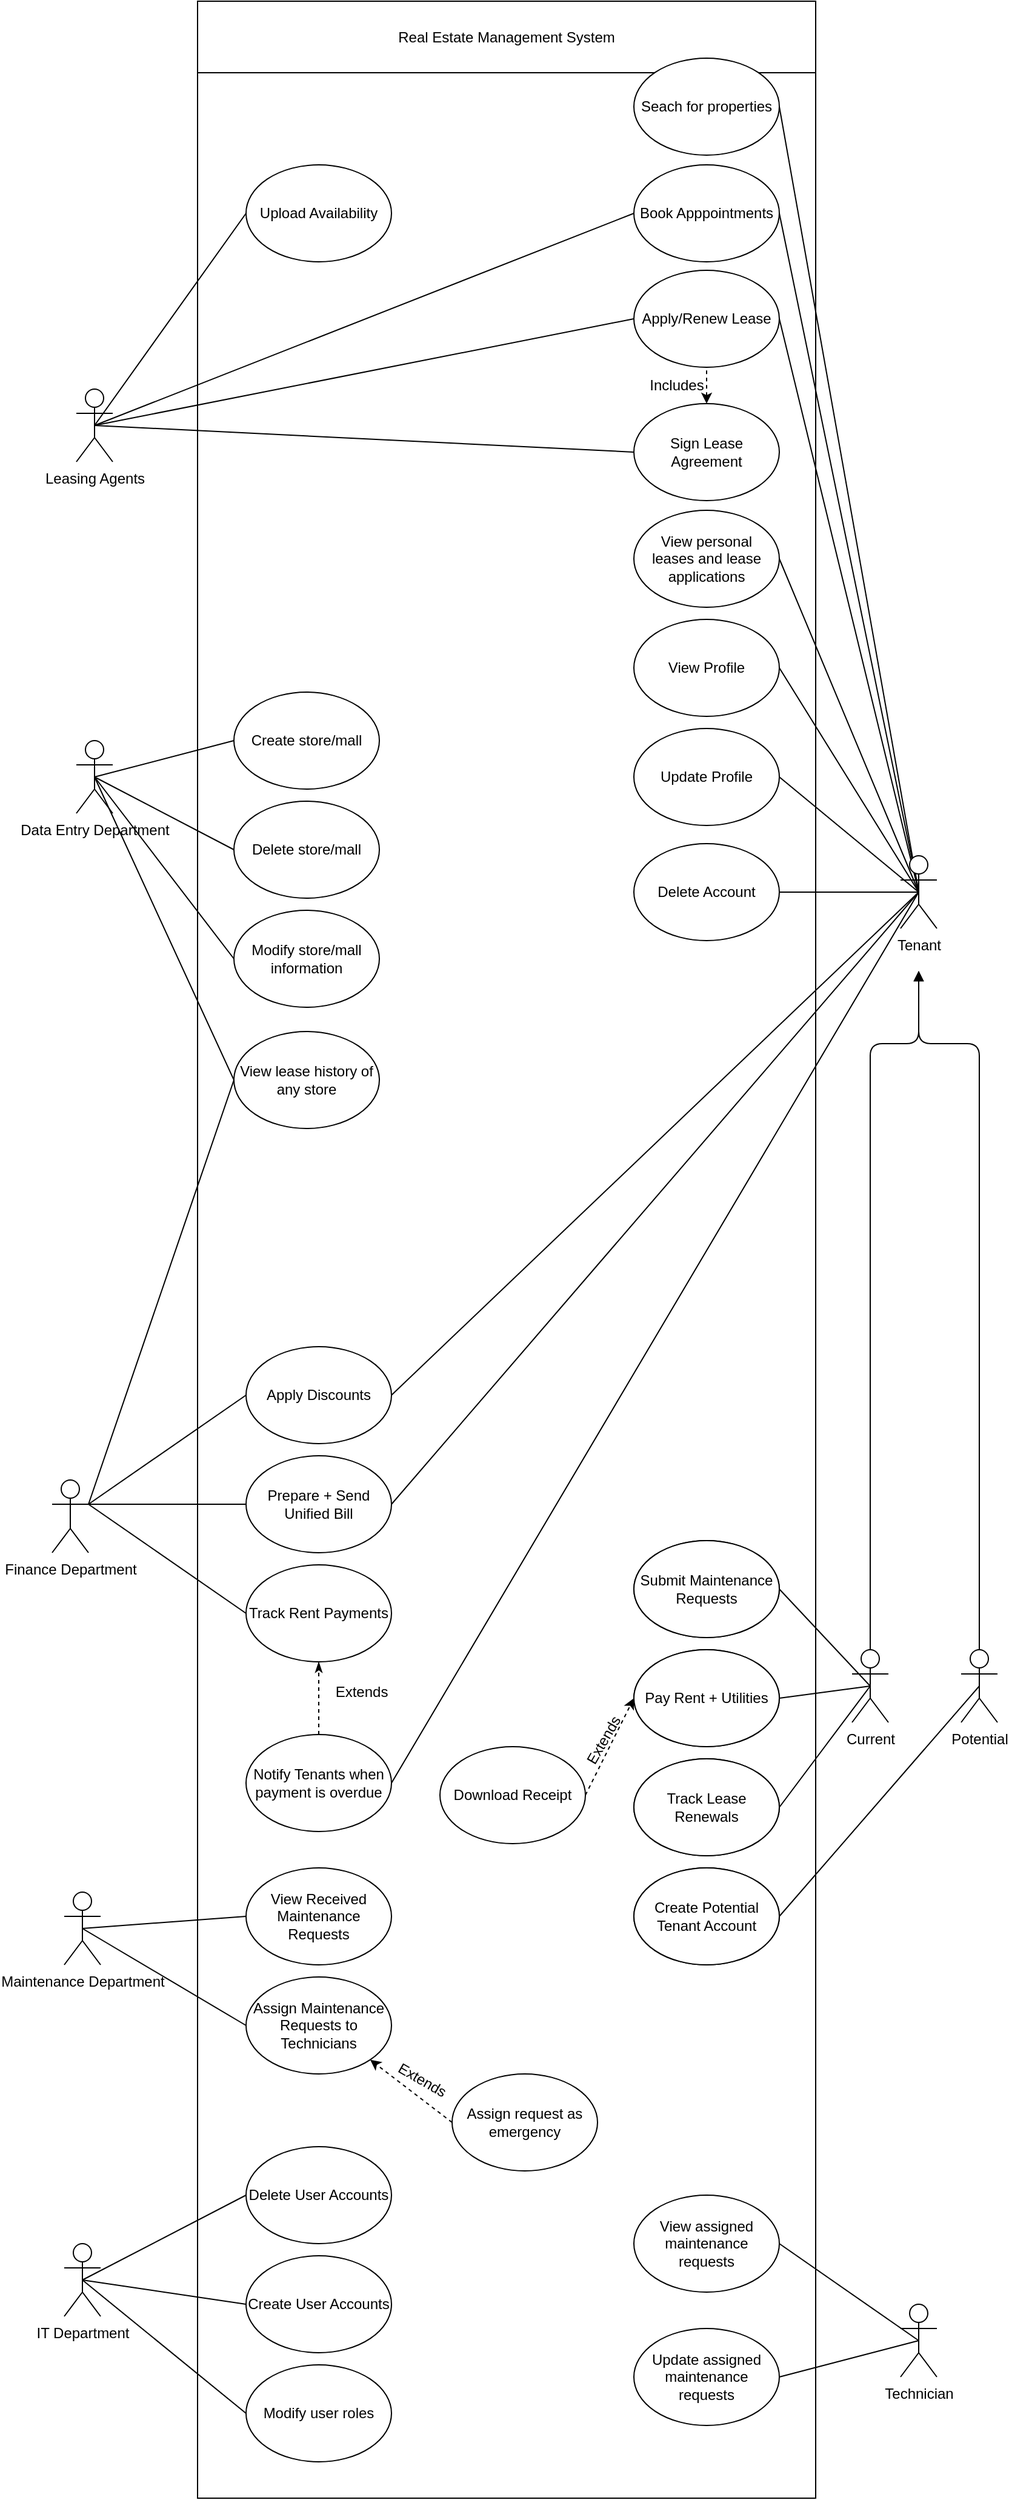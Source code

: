 <mxfile>
    <diagram id="iU_qVrXXkaznHP3W0Nsb" name="Page-1">
        <mxGraphModel dx="3669" dy="1357" grid="1" gridSize="10" guides="1" tooltips="1" connect="1" arrows="1" fold="1" page="1" pageScale="1" pageWidth="850" pageHeight="1100" math="0" shadow="0">
            <root>
                <mxCell id="0"/>
                <mxCell id="1" parent="0"/>
                <mxCell id="10" value="" style="shape=table;startSize=0;container=1;collapsible=0;childLayout=tableLayout;" parent="1" vertex="1">
                    <mxGeometry x="170" y="10" width="510" height="2060" as="geometry"/>
                </mxCell>
                <mxCell id="11" value="" style="shape=tableRow;horizontal=0;startSize=0;swimlaneHead=0;swimlaneBody=0;top=0;left=0;bottom=0;right=0;collapsible=0;dropTarget=0;fillColor=none;points=[[0,0.5],[1,0.5]];portConstraint=eastwest;" parent="10" vertex="1">
                    <mxGeometry width="510" height="59" as="geometry"/>
                </mxCell>
                <mxCell id="12" value="Real Estate Management System" style="shape=partialRectangle;html=1;whiteSpace=wrap;connectable=0;overflow=hidden;fillColor=none;top=0;left=0;bottom=0;right=0;pointerEvents=1;" parent="11" vertex="1">
                    <mxGeometry width="510" height="59" as="geometry">
                        <mxRectangle width="510" height="59" as="alternateBounds"/>
                    </mxGeometry>
                </mxCell>
                <mxCell id="13" value="" style="shape=tableRow;horizontal=0;startSize=0;swimlaneHead=0;swimlaneBody=0;top=0;left=0;bottom=0;right=0;collapsible=0;dropTarget=0;fillColor=none;points=[[0,0.5],[1,0.5]];portConstraint=eastwest;" parent="10" vertex="1">
                    <mxGeometry y="59" width="510" height="2001" as="geometry"/>
                </mxCell>
                <mxCell id="14" value="" style="shape=partialRectangle;html=1;whiteSpace=wrap;connectable=0;overflow=hidden;fillColor=none;top=0;left=0;bottom=0;right=0;pointerEvents=1;" parent="13" vertex="1">
                    <mxGeometry width="510" height="2001" as="geometry">
                        <mxRectangle width="510" height="2001" as="alternateBounds"/>
                    </mxGeometry>
                </mxCell>
                <mxCell id="18" value="Prepare + Send Unified Bill" style="ellipse;whiteSpace=wrap;html=1;" parent="1" vertex="1">
                    <mxGeometry x="210" y="1210" width="120" height="80" as="geometry"/>
                </mxCell>
                <mxCell id="19" value="Pay Rent + Utilities" style="ellipse;whiteSpace=wrap;html=1;" parent="1" vertex="1">
                    <mxGeometry x="530" y="1370" width="120" height="80" as="geometry"/>
                </mxCell>
                <mxCell id="20" value="Apply Discounts" style="ellipse;whiteSpace=wrap;html=1;" parent="1" vertex="1">
                    <mxGeometry x="210" y="1120" width="120" height="80" as="geometry"/>
                </mxCell>
                <mxCell id="50" style="edgeStyle=none;html=1;exitX=0.5;exitY=0;exitDx=0;exitDy=0;entryX=0.5;entryY=1;entryDx=0;entryDy=0;endArrow=classicThin;endFill=1;dashed=1;" parent="1" source="21" target="23" edge="1">
                    <mxGeometry relative="1" as="geometry"/>
                </mxCell>
                <mxCell id="21" value="Notify Tenants when payment is overdue" style="ellipse;whiteSpace=wrap;html=1;" parent="1" vertex="1">
                    <mxGeometry x="210" y="1440" width="120" height="80" as="geometry"/>
                </mxCell>
                <mxCell id="22" value="Submit Maintenance Requests" style="ellipse;whiteSpace=wrap;html=1;" parent="1" vertex="1">
                    <mxGeometry x="530" y="1280" width="120" height="80" as="geometry"/>
                </mxCell>
                <mxCell id="23" value="Track Rent Payments" style="ellipse;whiteSpace=wrap;html=1;" parent="1" vertex="1">
                    <mxGeometry x="210" y="1300" width="120" height="80" as="geometry"/>
                </mxCell>
                <mxCell id="24" value="Track Lease Renewals" style="ellipse;whiteSpace=wrap;html=1;" parent="1" vertex="1">
                    <mxGeometry x="530" y="1460" width="120" height="80" as="geometry"/>
                </mxCell>
                <mxCell id="89" style="edgeStyle=none;html=1;exitX=0.5;exitY=0;exitDx=0;exitDy=0;entryX=0.5;entryY=1;entryDx=0;entryDy=0;endArrow=none;endFill=0;dashed=1;startArrow=classic;startFill=1;" parent="1" source="25" target="26" edge="1">
                    <mxGeometry relative="1" as="geometry"/>
                </mxCell>
                <mxCell id="25" value="Sign Lease Agreement" style="ellipse;whiteSpace=wrap;html=1;" parent="1" vertex="1">
                    <mxGeometry x="530" y="342" width="120" height="80" as="geometry"/>
                </mxCell>
                <mxCell id="26" value="Apply/Renew Lease" style="ellipse;whiteSpace=wrap;html=1;" parent="1" vertex="1">
                    <mxGeometry x="530" y="232" width="120" height="80" as="geometry"/>
                </mxCell>
                <mxCell id="27" value="Book Apppointments" style="ellipse;whiteSpace=wrap;html=1;" parent="1" vertex="1">
                    <mxGeometry x="530" y="145" width="120" height="80" as="geometry"/>
                </mxCell>
                <mxCell id="28" value="Seach for properties" style="ellipse;whiteSpace=wrap;html=1;" parent="1" vertex="1">
                    <mxGeometry x="530" y="57" width="120" height="80" as="geometry"/>
                </mxCell>
                <mxCell id="29" value="Create store/mall" style="ellipse;whiteSpace=wrap;html=1;" parent="1" vertex="1">
                    <mxGeometry x="200" y="580" width="120" height="80" as="geometry"/>
                </mxCell>
                <mxCell id="48" style="edgeStyle=none;html=1;exitX=0.5;exitY=0.5;exitDx=0;exitDy=0;exitPerimeter=0;entryX=0;entryY=0.5;entryDx=0;entryDy=0;endArrow=none;endFill=0;" parent="1" source="31" target="38" edge="1">
                    <mxGeometry relative="1" as="geometry"/>
                </mxCell>
                <mxCell id="49" style="edgeStyle=none;html=1;exitX=0.5;exitY=0.5;exitDx=0;exitDy=0;exitPerimeter=0;entryX=0;entryY=0.5;entryDx=0;entryDy=0;endArrow=none;endFill=0;" parent="1" source="31" target="39" edge="1">
                    <mxGeometry relative="1" as="geometry"/>
                </mxCell>
                <mxCell id="31" value="Maintenance Department" style="shape=umlActor;verticalLabelPosition=bottom;verticalAlign=top;html=1;outlineConnect=0;" parent="1" vertex="1">
                    <mxGeometry x="60" y="1570" width="30" height="60" as="geometry"/>
                </mxCell>
                <mxCell id="43" style="edgeStyle=none;html=1;exitX=1;exitY=0.333;exitDx=0;exitDy=0;exitPerimeter=0;entryX=0;entryY=0.5;entryDx=0;entryDy=0;endArrow=none;endFill=0;" parent="1" source="32" target="20" edge="1">
                    <mxGeometry relative="1" as="geometry"/>
                </mxCell>
                <mxCell id="44" style="edgeStyle=none;html=1;exitX=1;exitY=0.333;exitDx=0;exitDy=0;exitPerimeter=0;entryX=0;entryY=0.5;entryDx=0;entryDy=0;endArrow=none;endFill=0;" parent="1" source="32" target="23" edge="1">
                    <mxGeometry relative="1" as="geometry"/>
                </mxCell>
                <mxCell id="45" style="edgeStyle=none;html=1;exitX=1;exitY=0.333;exitDx=0;exitDy=0;exitPerimeter=0;entryX=0;entryY=0.5;entryDx=0;entryDy=0;endArrow=none;endFill=0;" parent="1" source="32" target="18" edge="1">
                    <mxGeometry relative="1" as="geometry"/>
                </mxCell>
                <mxCell id="146" style="edgeStyle=none;html=1;entryX=0;entryY=0.5;entryDx=0;entryDy=0;endArrow=none;endFill=0;exitX=1;exitY=0.333;exitDx=0;exitDy=0;exitPerimeter=0;" edge="1" parent="1" source="32" target="144">
                    <mxGeometry relative="1" as="geometry">
                        <mxPoint x="90" y="1250" as="sourcePoint"/>
                    </mxGeometry>
                </mxCell>
                <mxCell id="32" value="Finance Department" style="shape=umlActor;verticalLabelPosition=bottom;verticalAlign=top;html=1;outlineConnect=0;" parent="1" vertex="1">
                    <mxGeometry x="50" y="1230" width="30" height="60" as="geometry"/>
                </mxCell>
                <mxCell id="41" style="edgeStyle=none;html=1;exitX=0.5;exitY=0.5;exitDx=0;exitDy=0;exitPerimeter=0;entryX=0;entryY=0.5;entryDx=0;entryDy=0;endArrow=none;endFill=0;" parent="1" source="33" target="29" edge="1">
                    <mxGeometry relative="1" as="geometry"/>
                </mxCell>
                <mxCell id="116" style="edgeStyle=none;html=1;exitX=0.5;exitY=0.5;exitDx=0;exitDy=0;exitPerimeter=0;entryX=0;entryY=0.5;entryDx=0;entryDy=0;endArrow=none;endFill=0;" edge="1" parent="1" source="33" target="114">
                    <mxGeometry relative="1" as="geometry"/>
                </mxCell>
                <mxCell id="117" style="edgeStyle=none;html=1;exitX=0.5;exitY=0.5;exitDx=0;exitDy=0;exitPerimeter=0;entryX=0;entryY=0.5;entryDx=0;entryDy=0;endArrow=none;endFill=0;" edge="1" parent="1" source="33" target="115">
                    <mxGeometry relative="1" as="geometry"/>
                </mxCell>
                <mxCell id="145" style="edgeStyle=none;html=1;exitX=0.5;exitY=0.5;exitDx=0;exitDy=0;exitPerimeter=0;entryX=0;entryY=0.5;entryDx=0;entryDy=0;endArrow=none;endFill=0;" edge="1" parent="1" source="33" target="144">
                    <mxGeometry relative="1" as="geometry"/>
                </mxCell>
                <mxCell id="33" value="Data Entry Department" style="shape=umlActor;verticalLabelPosition=bottom;verticalAlign=top;html=1;outlineConnect=0;" parent="1" vertex="1">
                    <mxGeometry x="70" y="620" width="30" height="60" as="geometry"/>
                </mxCell>
                <mxCell id="56" style="edgeStyle=none;html=1;exitX=0.5;exitY=0.5;exitDx=0;exitDy=0;exitPerimeter=0;entryX=1;entryY=0.5;entryDx=0;entryDy=0;endArrow=none;endFill=0;" parent="1" source="34" target="28" edge="1">
                    <mxGeometry relative="1" as="geometry"/>
                </mxCell>
                <mxCell id="57" style="edgeStyle=none;html=1;exitX=0.5;exitY=0.5;exitDx=0;exitDy=0;exitPerimeter=0;entryX=1;entryY=0.5;entryDx=0;entryDy=0;endArrow=none;endFill=0;" parent="1" source="34" target="27" edge="1">
                    <mxGeometry relative="1" as="geometry"/>
                </mxCell>
                <mxCell id="58" style="edgeStyle=none;html=1;exitX=0.5;exitY=0.5;exitDx=0;exitDy=0;exitPerimeter=0;entryX=1;entryY=0.5;entryDx=0;entryDy=0;endArrow=none;endFill=0;" parent="1" source="34" target="26" edge="1">
                    <mxGeometry relative="1" as="geometry"/>
                </mxCell>
                <mxCell id="74" style="edgeStyle=none;html=1;exitX=0.5;exitY=0.5;exitDx=0;exitDy=0;exitPerimeter=0;endArrow=none;endFill=0;entryX=1;entryY=0.5;entryDx=0;entryDy=0;" parent="1" source="34" edge="1" target="21">
                    <mxGeometry relative="1" as="geometry">
                        <mxPoint x="310" y="720" as="targetPoint"/>
                    </mxGeometry>
                </mxCell>
                <mxCell id="76" style="edgeStyle=none;html=1;exitX=0.5;exitY=0.5;exitDx=0;exitDy=0;exitPerimeter=0;entryX=1;entryY=0.5;entryDx=0;entryDy=0;endArrow=none;endFill=0;" parent="1" source="34" target="18" edge="1">
                    <mxGeometry relative="1" as="geometry"/>
                </mxCell>
                <mxCell id="82" style="edgeStyle=none;html=1;exitX=0.5;exitY=0.5;exitDx=0;exitDy=0;exitPerimeter=0;entryX=1;entryY=0.5;entryDx=0;entryDy=0;endArrow=none;endFill=0;" parent="1" source="34" target="81" edge="1">
                    <mxGeometry relative="1" as="geometry"/>
                </mxCell>
                <mxCell id="87" style="edgeStyle=none;html=1;exitX=0.5;exitY=0.5;exitDx=0;exitDy=0;exitPerimeter=0;entryX=1;entryY=0.5;entryDx=0;entryDy=0;endArrow=none;endFill=0;" parent="1" source="34" target="20" edge="1">
                    <mxGeometry relative="1" as="geometry"/>
                </mxCell>
                <mxCell id="112" style="edgeStyle=none;html=1;exitX=0.5;exitY=0.5;exitDx=0;exitDy=0;exitPerimeter=0;entryX=1;entryY=0.5;entryDx=0;entryDy=0;endArrow=none;endFill=0;" edge="1" parent="1" source="34" target="109">
                    <mxGeometry relative="1" as="geometry"/>
                </mxCell>
                <mxCell id="142" style="edgeStyle=none;html=1;exitX=0.5;exitY=0.5;exitDx=0;exitDy=0;exitPerimeter=0;entryX=1;entryY=0.5;entryDx=0;entryDy=0;endArrow=none;endFill=0;" edge="1" parent="1" source="34" target="130">
                    <mxGeometry relative="1" as="geometry"/>
                </mxCell>
                <mxCell id="143" style="edgeStyle=none;html=1;exitX=0.5;exitY=0.5;exitDx=0;exitDy=0;exitPerimeter=0;entryX=1;entryY=0.5;entryDx=0;entryDy=0;endArrow=none;endFill=0;" edge="1" parent="1" source="34" target="141">
                    <mxGeometry relative="1" as="geometry"/>
                </mxCell>
                <mxCell id="34" value="Tenant" style="shape=umlActor;verticalLabelPosition=bottom;verticalAlign=top;html=1;outlineConnect=0;" parent="1" vertex="1">
                    <mxGeometry x="750" y="715" width="30" height="60" as="geometry"/>
                </mxCell>
                <mxCell id="47" style="edgeStyle=none;html=1;exitX=0.5;exitY=0.5;exitDx=0;exitDy=0;exitPerimeter=0;entryX=0;entryY=0.5;entryDx=0;entryDy=0;endArrow=none;endFill=0;" parent="1" source="37" target="46" edge="1">
                    <mxGeometry relative="1" as="geometry"/>
                </mxCell>
                <mxCell id="52" style="edgeStyle=none;html=1;exitX=0.5;exitY=0.5;exitDx=0;exitDy=0;exitPerimeter=0;entryX=0;entryY=0.5;entryDx=0;entryDy=0;endArrow=none;endFill=0;" parent="1" source="37" target="27" edge="1">
                    <mxGeometry relative="1" as="geometry"/>
                </mxCell>
                <mxCell id="53" style="edgeStyle=none;html=1;exitX=0.5;exitY=0.5;exitDx=0;exitDy=0;exitPerimeter=0;entryX=0;entryY=0.5;entryDx=0;entryDy=0;endArrow=none;endFill=0;" parent="1" source="37" target="26" edge="1">
                    <mxGeometry relative="1" as="geometry"/>
                </mxCell>
                <mxCell id="54" style="edgeStyle=none;html=1;exitX=0.5;exitY=0.5;exitDx=0;exitDy=0;exitPerimeter=0;entryX=0;entryY=0.5;entryDx=0;entryDy=0;endArrow=none;endFill=0;" parent="1" source="37" target="25" edge="1">
                    <mxGeometry relative="1" as="geometry"/>
                </mxCell>
                <mxCell id="37" value="Leasing Agents" style="shape=umlActor;verticalLabelPosition=bottom;verticalAlign=top;html=1;outlineConnect=0;" parent="1" vertex="1">
                    <mxGeometry x="70" y="330" width="30" height="60" as="geometry"/>
                </mxCell>
                <mxCell id="38" value="View Received Maintenance Requests" style="ellipse;whiteSpace=wrap;html=1;" parent="1" vertex="1">
                    <mxGeometry x="210" y="1550" width="120" height="80" as="geometry"/>
                </mxCell>
                <mxCell id="39" value="Assign Maintenance Requests to Technicians" style="ellipse;whiteSpace=wrap;html=1;" parent="1" vertex="1">
                    <mxGeometry x="210" y="1640" width="120" height="80" as="geometry"/>
                </mxCell>
                <mxCell id="46" value="Upload Availability" style="ellipse;whiteSpace=wrap;html=1;" parent="1" vertex="1">
                    <mxGeometry x="210" y="145" width="120" height="80" as="geometry"/>
                </mxCell>
                <mxCell id="51" value="Extends" style="text;html=1;align=center;verticalAlign=middle;resizable=0;points=[];autosize=1;strokeColor=none;fillColor=none;" parent="1" vertex="1">
                    <mxGeometry x="270" y="1390" width="70" height="30" as="geometry"/>
                </mxCell>
                <mxCell id="64" style="edgeStyle=orthogonalEdgeStyle;html=1;exitX=0.5;exitY=0;exitDx=0;exitDy=0;exitPerimeter=0;endArrow=block;endFill=1;" parent="1" source="60" edge="1">
                    <mxGeometry relative="1" as="geometry">
                        <mxPoint x="765" y="810" as="targetPoint"/>
                        <Array as="points">
                            <mxPoint x="725" y="870"/>
                            <mxPoint x="765" y="870"/>
                        </Array>
                    </mxGeometry>
                </mxCell>
                <mxCell id="67" style="html=1;exitX=0.5;exitY=0.5;exitDx=0;exitDy=0;exitPerimeter=0;entryX=1;entryY=0.5;entryDx=0;entryDy=0;endArrow=none;endFill=0;" parent="1" source="60" target="22" edge="1">
                    <mxGeometry relative="1" as="geometry"/>
                </mxCell>
                <mxCell id="68" style="edgeStyle=none;html=1;exitX=0.5;exitY=0.5;exitDx=0;exitDy=0;exitPerimeter=0;entryX=1;entryY=0.5;entryDx=0;entryDy=0;endArrow=none;endFill=0;" parent="1" source="60" target="19" edge="1">
                    <mxGeometry relative="1" as="geometry"/>
                </mxCell>
                <mxCell id="69" style="edgeStyle=none;html=1;exitX=0.5;exitY=0.5;exitDx=0;exitDy=0;exitPerimeter=0;entryX=1;entryY=0.5;entryDx=0;entryDy=0;endArrow=none;endFill=0;" parent="1" source="60" target="24" edge="1">
                    <mxGeometry relative="1" as="geometry"/>
                </mxCell>
                <mxCell id="60" value="Current&lt;br&gt;" style="shape=umlActor;verticalLabelPosition=bottom;verticalAlign=top;html=1;outlineConnect=0;" parent="1" vertex="1">
                    <mxGeometry x="710" y="1370" width="30" height="60" as="geometry"/>
                </mxCell>
                <mxCell id="66" style="edgeStyle=orthogonalEdgeStyle;html=1;exitX=0.5;exitY=0;exitDx=0;exitDy=0;exitPerimeter=0;endArrow=block;endFill=1;" parent="1" source="62" edge="1">
                    <mxGeometry relative="1" as="geometry">
                        <mxPoint x="765" y="810" as="targetPoint"/>
                        <Array as="points">
                            <mxPoint x="815" y="870"/>
                            <mxPoint x="765" y="870"/>
                        </Array>
                    </mxGeometry>
                </mxCell>
                <mxCell id="101" style="elbow=vertical;html=1;exitX=0.5;exitY=0.5;exitDx=0;exitDy=0;exitPerimeter=0;entryX=1;entryY=0.5;entryDx=0;entryDy=0;endArrow=none;endFill=0;" parent="1" source="62" target="100" edge="1">
                    <mxGeometry relative="1" as="geometry"/>
                </mxCell>
                <mxCell id="62" value="Potential" style="shape=umlActor;verticalLabelPosition=bottom;verticalAlign=top;html=1;outlineConnect=0;" parent="1" vertex="1">
                    <mxGeometry x="800" y="1370" width="30" height="60" as="geometry"/>
                </mxCell>
                <mxCell id="72" style="edgeStyle=none;html=1;entryX=1;entryY=0.5;entryDx=0;entryDy=0;endArrow=none;endFill=0;exitX=0.5;exitY=0.5;exitDx=0;exitDy=0;exitPerimeter=0;" parent="1" source="70" target="71" edge="1">
                    <mxGeometry relative="1" as="geometry">
                        <mxPoint x="745" y="1890" as="sourcePoint"/>
                    </mxGeometry>
                </mxCell>
                <mxCell id="70" value="Technician" style="shape=umlActor;verticalLabelPosition=bottom;verticalAlign=top;html=1;outlineConnect=0;direction=east;" parent="1" vertex="1">
                    <mxGeometry x="750" y="1910" width="30" height="60" as="geometry"/>
                </mxCell>
                <mxCell id="71" value="View assigned maintenance requests" style="ellipse;whiteSpace=wrap;html=1;" parent="1" vertex="1">
                    <mxGeometry x="530" y="1820" width="120" height="80" as="geometry"/>
                </mxCell>
                <mxCell id="81" value="View personal &lt;br&gt;leases and lease applications" style="ellipse;whiteSpace=wrap;html=1;" parent="1" vertex="1">
                    <mxGeometry x="530" y="430" width="120" height="80" as="geometry"/>
                </mxCell>
                <mxCell id="90" value="Includes" style="text;html=1;align=center;verticalAlign=middle;resizable=0;points=[];autosize=1;strokeColor=none;fillColor=none;" parent="1" vertex="1">
                    <mxGeometry x="530" y="312" width="70" height="30" as="geometry"/>
                </mxCell>
                <mxCell id="106" style="html=1;exitX=0.5;exitY=0.5;exitDx=0;exitDy=0;exitPerimeter=0;entryX=0;entryY=0.5;entryDx=0;entryDy=0;endArrow=none;endFill=0;" edge="1" parent="1" source="91" target="94">
                    <mxGeometry relative="1" as="geometry"/>
                </mxCell>
                <mxCell id="107" style="edgeStyle=none;html=1;exitX=0.5;exitY=0.5;exitDx=0;exitDy=0;exitPerimeter=0;entryX=0;entryY=0.5;entryDx=0;entryDy=0;endArrow=none;endFill=0;" edge="1" parent="1" source="91" target="95">
                    <mxGeometry relative="1" as="geometry"/>
                </mxCell>
                <mxCell id="108" style="edgeStyle=none;html=1;exitX=0.5;exitY=0.5;exitDx=0;exitDy=0;exitPerimeter=0;entryX=0;entryY=0.5;entryDx=0;entryDy=0;endArrow=none;endFill=0;" edge="1" parent="1" source="91" target="102">
                    <mxGeometry relative="1" as="geometry"/>
                </mxCell>
                <mxCell id="91" value="IT Department" style="shape=umlActor;verticalLabelPosition=bottom;verticalAlign=top;html=1;outlineConnect=0;" parent="1" vertex="1">
                    <mxGeometry x="60" y="1860" width="30" height="60" as="geometry"/>
                </mxCell>
                <mxCell id="94" value="Delete User Accounts" style="ellipse;whiteSpace=wrap;html=1;" parent="1" vertex="1">
                    <mxGeometry x="210" y="1780" width="120" height="80" as="geometry"/>
                </mxCell>
                <mxCell id="95" value="Create User Accounts" style="ellipse;whiteSpace=wrap;html=1;" parent="1" vertex="1">
                    <mxGeometry x="210" y="1870" width="120" height="80" as="geometry"/>
                </mxCell>
                <mxCell id="100" value="Create Potential Tenant Account" style="ellipse;whiteSpace=wrap;html=1;" parent="1" vertex="1">
                    <mxGeometry x="530" y="1550" width="120" height="80" as="geometry"/>
                </mxCell>
                <mxCell id="102" value="Modify user roles" style="ellipse;whiteSpace=wrap;html=1;" vertex="1" parent="1">
                    <mxGeometry x="210" y="1960" width="120" height="80" as="geometry"/>
                </mxCell>
                <mxCell id="109" value="View Profile" style="ellipse;whiteSpace=wrap;html=1;" vertex="1" parent="1">
                    <mxGeometry x="530" y="520" width="120" height="80" as="geometry"/>
                </mxCell>
                <mxCell id="114" value="Delete store/mall" style="ellipse;whiteSpace=wrap;html=1;" vertex="1" parent="1">
                    <mxGeometry x="200" y="670" width="120" height="80" as="geometry"/>
                </mxCell>
                <mxCell id="115" value="Modify store/mall information" style="ellipse;whiteSpace=wrap;html=1;" vertex="1" parent="1">
                    <mxGeometry x="200" y="760" width="120" height="80" as="geometry"/>
                </mxCell>
                <mxCell id="119" style="edgeStyle=none;html=1;exitX=0;exitY=0.5;exitDx=0;exitDy=0;entryX=1;entryY=1;entryDx=0;entryDy=0;endArrow=classic;endFill=1;dashed=1;" edge="1" parent="1" source="118" target="39">
                    <mxGeometry relative="1" as="geometry"/>
                </mxCell>
                <mxCell id="118" value="Assign request as emergency" style="ellipse;whiteSpace=wrap;html=1;" vertex="1" parent="1">
                    <mxGeometry x="380" y="1720" width="120" height="80" as="geometry"/>
                </mxCell>
                <mxCell id="120" value="Extends" style="text;html=1;align=center;verticalAlign=middle;resizable=0;points=[];autosize=1;strokeColor=none;fillColor=none;rotation=30;" vertex="1" parent="1">
                    <mxGeometry x="320" y="1710" width="70" height="30" as="geometry"/>
                </mxCell>
                <mxCell id="125" style="edgeStyle=none;html=1;exitX=1;exitY=0.5;exitDx=0;exitDy=0;entryX=0;entryY=0.5;entryDx=0;entryDy=0;dashed=1;endArrow=classic;endFill=1;" edge="1" parent="1" source="124" target="19">
                    <mxGeometry relative="1" as="geometry"/>
                </mxCell>
                <mxCell id="124" value="Download Receipt" style="ellipse;whiteSpace=wrap;html=1;" vertex="1" parent="1">
                    <mxGeometry x="370" y="1450" width="120" height="80" as="geometry"/>
                </mxCell>
                <mxCell id="128" value="Extends" style="text;html=1;align=center;verticalAlign=middle;resizable=0;points=[];autosize=1;strokeColor=none;fillColor=none;rotation=-60;" vertex="1" parent="1">
                    <mxGeometry x="470" y="1430" width="70" height="30" as="geometry"/>
                </mxCell>
                <mxCell id="130" value="Update Profile" style="ellipse;whiteSpace=wrap;html=1;" vertex="1" parent="1">
                    <mxGeometry x="530" y="610" width="120" height="80" as="geometry"/>
                </mxCell>
                <mxCell id="135" value="Submit Maintenance Requests" style="ellipse;whiteSpace=wrap;html=1;" vertex="1" parent="1">
                    <mxGeometry x="530" y="1280" width="120" height="80" as="geometry"/>
                </mxCell>
                <mxCell id="136" value="Pay Rent + Utilities" style="ellipse;whiteSpace=wrap;html=1;" vertex="1" parent="1">
                    <mxGeometry x="530" y="1370" width="120" height="80" as="geometry"/>
                </mxCell>
                <mxCell id="137" value="Track Lease Renewals" style="ellipse;whiteSpace=wrap;html=1;" vertex="1" parent="1">
                    <mxGeometry x="530" y="1460" width="120" height="80" as="geometry"/>
                </mxCell>
                <mxCell id="138" value="Create Potential Tenant Account" style="ellipse;whiteSpace=wrap;html=1;" vertex="1" parent="1">
                    <mxGeometry x="530" y="1550" width="120" height="80" as="geometry"/>
                </mxCell>
                <mxCell id="140" style="edgeStyle=none;html=1;exitX=1;exitY=0.5;exitDx=0;exitDy=0;entryX=0.5;entryY=0.5;entryDx=0;entryDy=0;entryPerimeter=0;endArrow=none;endFill=0;" edge="1" parent="1" source="139" target="70">
                    <mxGeometry relative="1" as="geometry"/>
                </mxCell>
                <mxCell id="139" value="Update assigned maintenance requests" style="ellipse;whiteSpace=wrap;html=1;" vertex="1" parent="1">
                    <mxGeometry x="530" y="1930" width="120" height="80" as="geometry"/>
                </mxCell>
                <mxCell id="141" value="Delete Account" style="ellipse;whiteSpace=wrap;html=1;" vertex="1" parent="1">
                    <mxGeometry x="530" y="705" width="120" height="80" as="geometry"/>
                </mxCell>
                <mxCell id="144" value="View lease history of any store" style="ellipse;whiteSpace=wrap;html=1;" vertex="1" parent="1">
                    <mxGeometry x="200" y="860" width="120" height="80" as="geometry"/>
                </mxCell>
            </root>
        </mxGraphModel>
    </diagram>
</mxfile>
